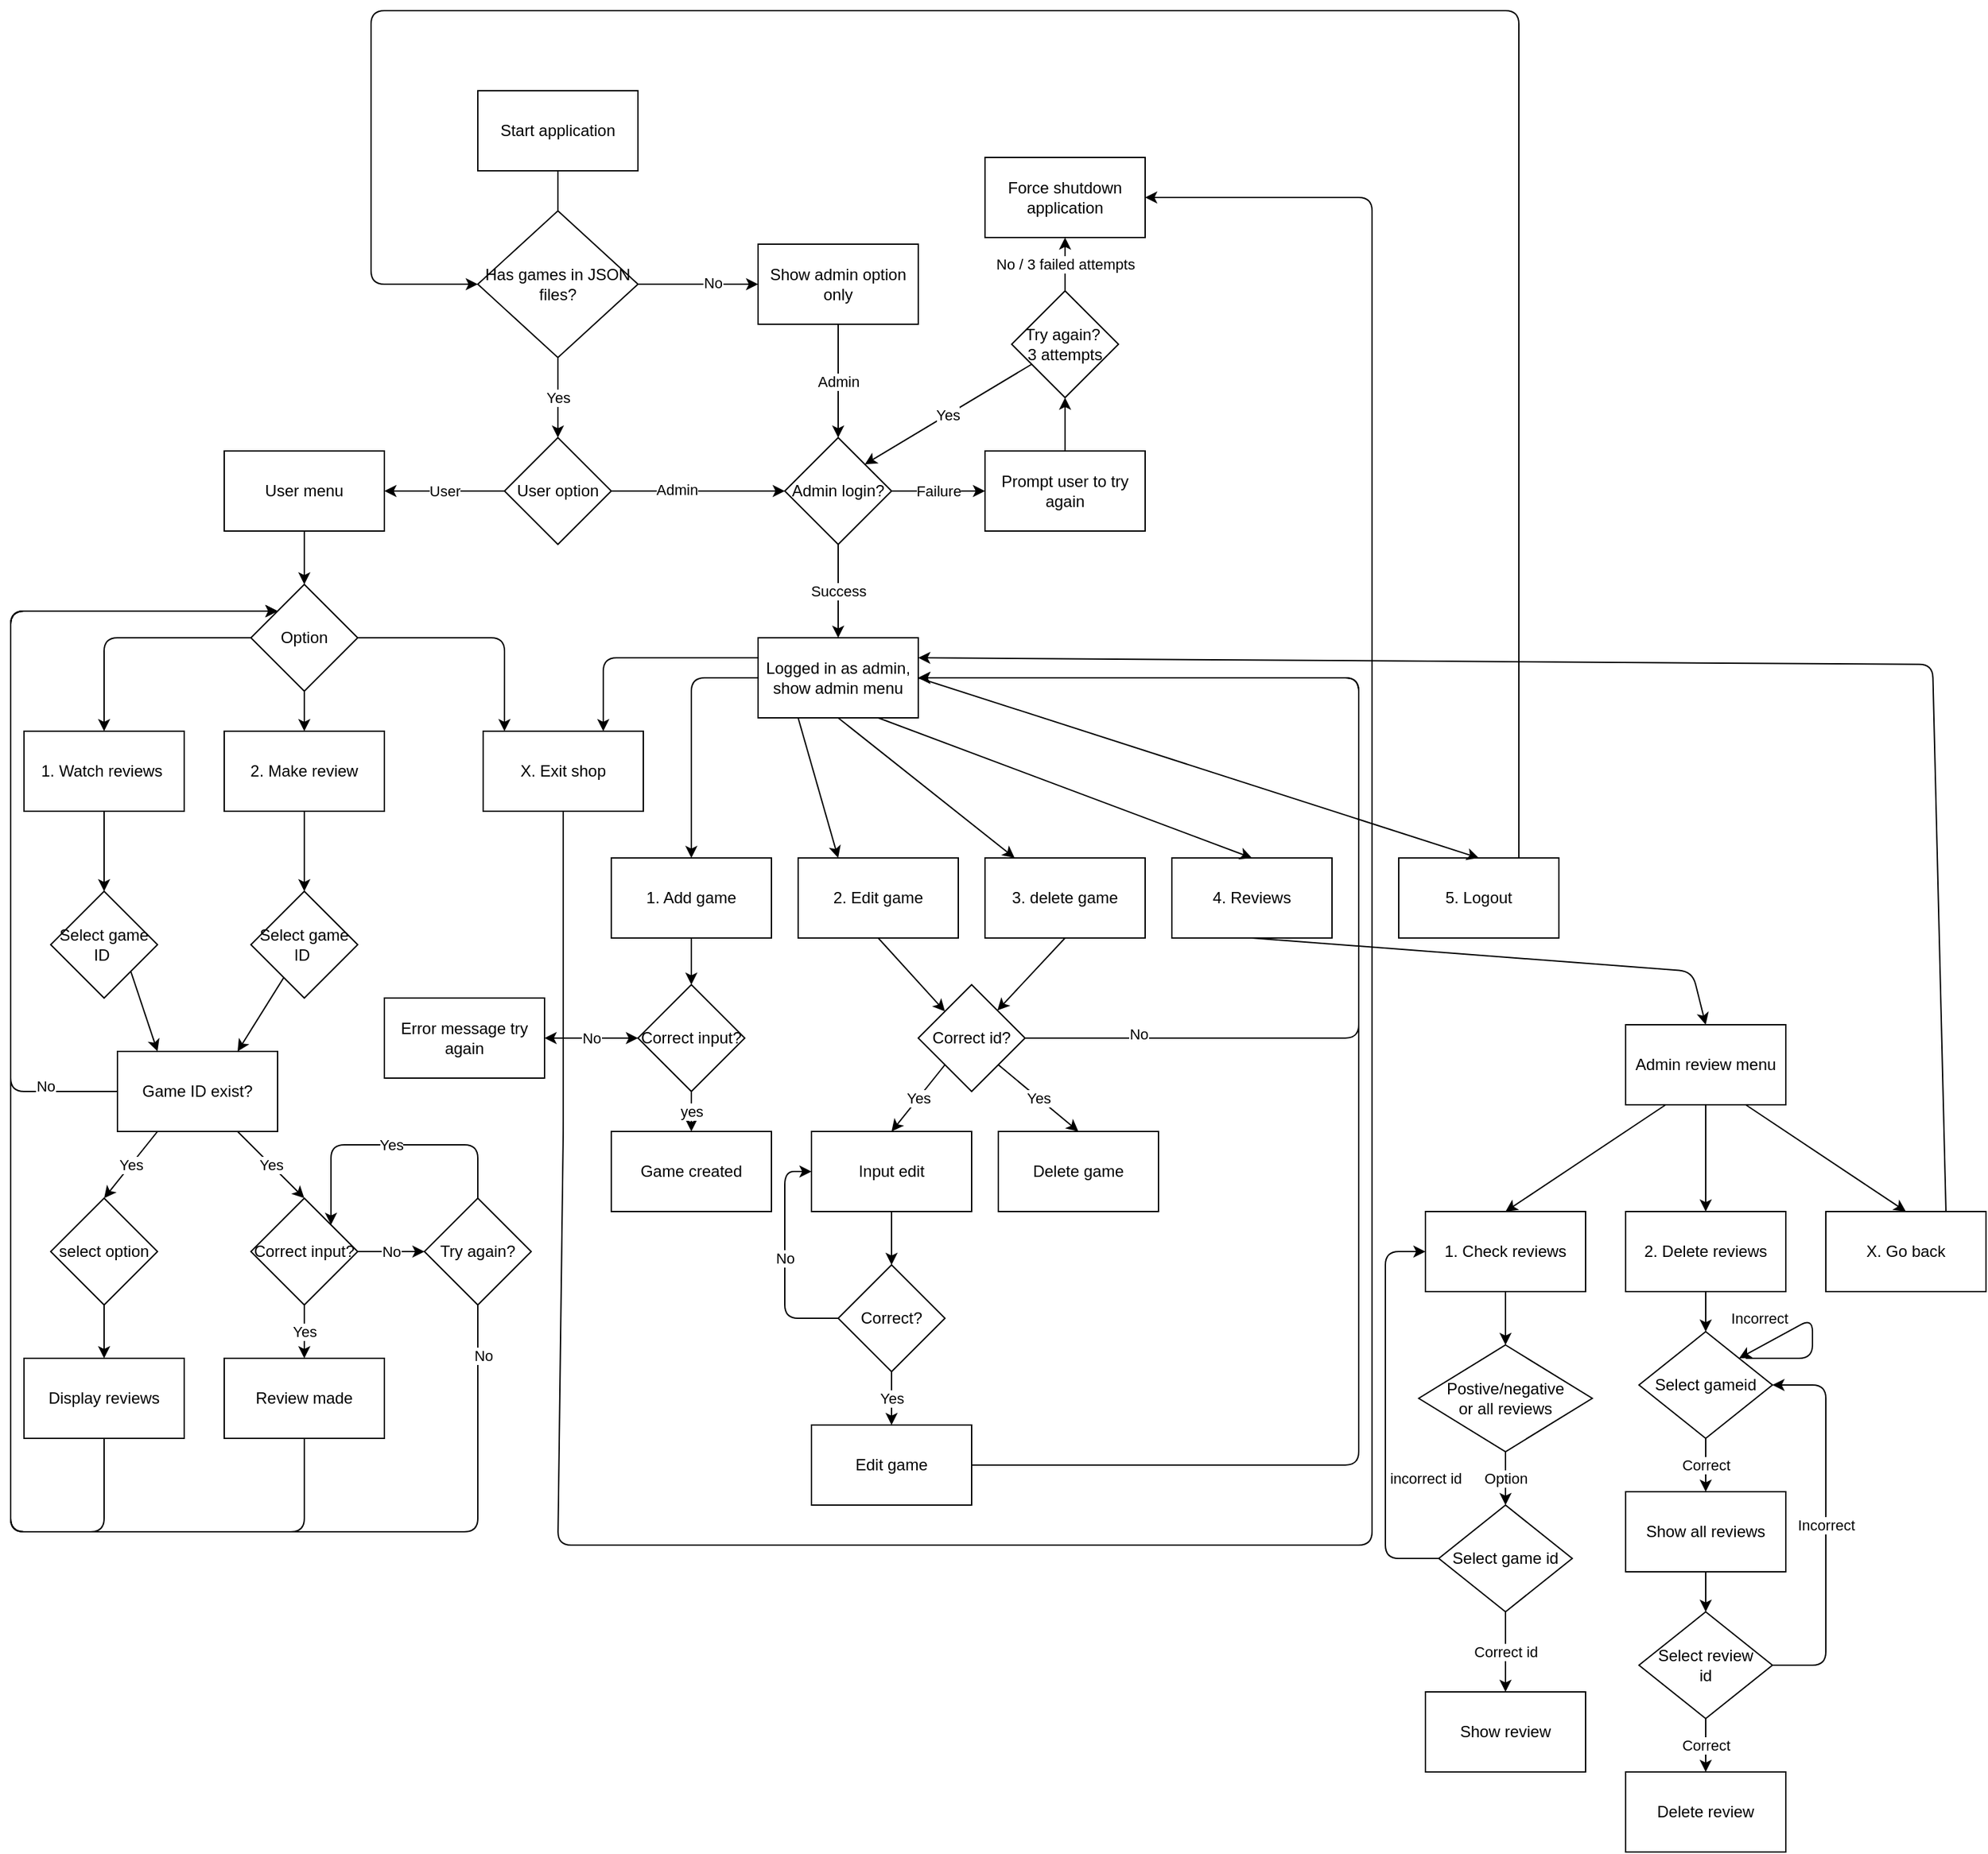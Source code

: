 <mxfile>
    <diagram id="Pl4KB-RFv8G6C4tnX79N" name="Page-1">
        <mxGraphModel dx="3125" dy="2153" grid="1" gridSize="10" guides="1" tooltips="1" connect="1" arrows="1" fold="1" page="1" pageScale="1" pageWidth="827" pageHeight="1169" math="0" shadow="0">
            <root>
                <mxCell id="0"/>
                <mxCell id="1" parent="0"/>
                <mxCell id="2" value="Start application" style="rounded=0;whiteSpace=wrap;html=1;" vertex="1" parent="1">
                    <mxGeometry x="350" y="10" width="120" height="60" as="geometry"/>
                </mxCell>
                <mxCell id="11" value="Yes" style="edgeStyle=none;html=1;entryX=0.5;entryY=0;entryDx=0;entryDy=0;" edge="1" parent="1" source="3" target="34">
                    <mxGeometry relative="1" as="geometry">
                        <mxPoint x="410" y="280" as="targetPoint"/>
                    </mxGeometry>
                </mxCell>
                <mxCell id="12" value="" style="edgeStyle=none;html=1;" edge="1" parent="1" source="3" target="8">
                    <mxGeometry relative="1" as="geometry"/>
                </mxCell>
                <mxCell id="13" value="No" style="edgeLabel;html=1;align=center;verticalAlign=middle;resizable=0;points=[];" vertex="1" connectable="0" parent="12">
                    <mxGeometry x="0.244" y="1" relative="1" as="geometry">
                        <mxPoint as="offset"/>
                    </mxGeometry>
                </mxCell>
                <mxCell id="3" value="Has games in JSON files?" style="rhombus;whiteSpace=wrap;html=1;" vertex="1" parent="1">
                    <mxGeometry x="350" y="100" width="120" height="110" as="geometry"/>
                </mxCell>
                <mxCell id="4" value="" style="endArrow=none;html=1;entryX=0.5;entryY=1;entryDx=0;entryDy=0;exitX=0.5;exitY=0;exitDx=0;exitDy=0;" edge="1" parent="1" source="3" target="2">
                    <mxGeometry width="50" height="50" relative="1" as="geometry">
                        <mxPoint x="390" y="220" as="sourcePoint"/>
                        <mxPoint x="440" y="170" as="targetPoint"/>
                    </mxGeometry>
                </mxCell>
                <mxCell id="29" value="" style="edgeStyle=none;html=1;" edge="1" parent="1" source="6" target="28">
                    <mxGeometry relative="1" as="geometry"/>
                </mxCell>
                <mxCell id="6" value="User menu" style="rounded=0;whiteSpace=wrap;html=1;" vertex="1" parent="1">
                    <mxGeometry x="160" y="280" width="120" height="60" as="geometry"/>
                </mxCell>
                <mxCell id="16" value="" style="edgeStyle=none;html=1;exitX=1;exitY=0.5;exitDx=0;exitDy=0;" edge="1" parent="1" source="34" target="14">
                    <mxGeometry relative="1" as="geometry">
                        <mxPoint x="470" y="310" as="sourcePoint"/>
                    </mxGeometry>
                </mxCell>
                <mxCell id="17" value="Admin" style="edgeLabel;html=1;align=center;verticalAlign=middle;resizable=0;points=[];" vertex="1" connectable="0" parent="16">
                    <mxGeometry x="-0.255" y="1" relative="1" as="geometry">
                        <mxPoint as="offset"/>
                    </mxGeometry>
                </mxCell>
                <mxCell id="20" value="User" style="edgeStyle=none;html=1;exitX=0;exitY=0.5;exitDx=0;exitDy=0;" edge="1" parent="1" source="34" target="6">
                    <mxGeometry relative="1" as="geometry">
                        <mxPoint x="350" y="310" as="sourcePoint"/>
                    </mxGeometry>
                </mxCell>
                <mxCell id="15" value="Admin" style="edgeStyle=none;html=1;" edge="1" parent="1" source="8" target="14">
                    <mxGeometry relative="1" as="geometry"/>
                </mxCell>
                <mxCell id="8" value="Show admin option only" style="rounded=0;whiteSpace=wrap;html=1;" vertex="1" parent="1">
                    <mxGeometry x="560" y="125" width="120" height="60" as="geometry"/>
                </mxCell>
                <mxCell id="19" value="Success" style="edgeStyle=none;html=1;" edge="1" parent="1" source="14" target="18">
                    <mxGeometry relative="1" as="geometry"/>
                </mxCell>
                <mxCell id="22" value="Failure" style="edgeStyle=none;html=1;" edge="1" parent="1" source="14" target="21">
                    <mxGeometry relative="1" as="geometry"/>
                </mxCell>
                <mxCell id="14" value="Admin login?" style="rhombus;whiteSpace=wrap;html=1;" vertex="1" parent="1">
                    <mxGeometry x="580" y="270" width="80" height="80" as="geometry"/>
                </mxCell>
                <mxCell id="18" value="Logged in as admin, show admin menu" style="rounded=0;whiteSpace=wrap;html=1;" vertex="1" parent="1">
                    <mxGeometry x="560" y="420" width="120" height="60" as="geometry"/>
                </mxCell>
                <mxCell id="24" value="" style="edgeStyle=none;html=1;" edge="1" parent="1" source="21" target="23">
                    <mxGeometry relative="1" as="geometry"/>
                </mxCell>
                <mxCell id="21" value="Prompt user to try again" style="rounded=0;whiteSpace=wrap;html=1;" vertex="1" parent="1">
                    <mxGeometry x="730" y="280" width="120" height="60" as="geometry"/>
                </mxCell>
                <mxCell id="27" value="No / 3 failed attempts" style="edgeStyle=none;html=1;" edge="1" parent="1" source="23" target="26">
                    <mxGeometry relative="1" as="geometry"/>
                </mxCell>
                <mxCell id="23" value="Try again?&amp;nbsp;&lt;br&gt;3 attempts" style="rhombus;whiteSpace=wrap;html=1;" vertex="1" parent="1">
                    <mxGeometry x="750" y="160" width="80" height="80" as="geometry"/>
                </mxCell>
                <mxCell id="25" value="Yes" style="edgeStyle=none;html=1;entryX=1;entryY=0;entryDx=0;entryDy=0;" edge="1" parent="1" source="23" target="14">
                    <mxGeometry relative="1" as="geometry">
                        <mxPoint x="800" y="290" as="sourcePoint"/>
                        <mxPoint x="800" y="250" as="targetPoint"/>
                    </mxGeometry>
                </mxCell>
                <mxCell id="26" value="Force shutdown application" style="rounded=0;whiteSpace=wrap;html=1;" vertex="1" parent="1">
                    <mxGeometry x="730" y="60" width="120" height="60" as="geometry"/>
                </mxCell>
                <mxCell id="35" value="" style="edgeStyle=none;html=1;" edge="1" parent="1" source="28" target="31">
                    <mxGeometry relative="1" as="geometry"/>
                </mxCell>
                <mxCell id="28" value="Option" style="rhombus;whiteSpace=wrap;html=1;" vertex="1" parent="1">
                    <mxGeometry x="180" y="380" width="80" height="80" as="geometry"/>
                </mxCell>
                <mxCell id="30" value="1. Watch reviews&amp;nbsp;" style="rounded=0;whiteSpace=wrap;html=1;" vertex="1" parent="1">
                    <mxGeometry x="10" y="490" width="120" height="60" as="geometry"/>
                </mxCell>
                <mxCell id="31" value="2. Make review" style="rounded=0;whiteSpace=wrap;html=1;" vertex="1" parent="1">
                    <mxGeometry x="160" y="490" width="120" height="60" as="geometry"/>
                </mxCell>
                <mxCell id="32" value="X. Exit shop" style="rounded=0;whiteSpace=wrap;html=1;" vertex="1" parent="1">
                    <mxGeometry x="354" y="490" width="120" height="60" as="geometry"/>
                </mxCell>
                <mxCell id="33" value="" style="edgeStyle=none;html=1;entryX=0.5;entryY=0;entryDx=0;entryDy=0;exitX=0;exitY=0.5;exitDx=0;exitDy=0;" edge="1" parent="1" source="28" target="30">
                    <mxGeometry relative="1" as="geometry">
                        <mxPoint x="230" y="350" as="sourcePoint"/>
                        <mxPoint x="230" y="390" as="targetPoint"/>
                        <Array as="points">
                            <mxPoint x="70" y="420"/>
                        </Array>
                    </mxGeometry>
                </mxCell>
                <mxCell id="34" value="User option" style="rhombus;whiteSpace=wrap;html=1;" vertex="1" parent="1">
                    <mxGeometry x="370" y="270" width="80" height="80" as="geometry"/>
                </mxCell>
                <mxCell id="36" value="" style="endArrow=classic;html=1;exitX=1;exitY=0.5;exitDx=0;exitDy=0;entryX=0.133;entryY=0;entryDx=0;entryDy=0;entryPerimeter=0;" edge="1" parent="1" source="28" target="32">
                    <mxGeometry width="50" height="50" relative="1" as="geometry">
                        <mxPoint x="440" y="380" as="sourcePoint"/>
                        <mxPoint x="490" y="330" as="targetPoint"/>
                        <Array as="points">
                            <mxPoint x="370" y="420"/>
                        </Array>
                    </mxGeometry>
                </mxCell>
                <mxCell id="37" value="" style="endArrow=classic;html=1;exitX=0.5;exitY=1;exitDx=0;exitDy=0;entryX=1;entryY=0.5;entryDx=0;entryDy=0;" edge="1" parent="1" source="32" target="26">
                    <mxGeometry width="50" height="50" relative="1" as="geometry">
                        <mxPoint x="440" y="380" as="sourcePoint"/>
                        <mxPoint x="490" y="330" as="targetPoint"/>
                        <Array as="points">
                            <mxPoint x="414" y="680"/>
                            <mxPoint x="414" y="790"/>
                            <mxPoint x="410" y="1100"/>
                            <mxPoint x="1020" y="1100"/>
                            <mxPoint x="1020" y="800"/>
                            <mxPoint x="1020" y="90"/>
                        </Array>
                    </mxGeometry>
                </mxCell>
                <mxCell id="38" value="Select game ID&amp;nbsp;" style="rhombus;whiteSpace=wrap;html=1;" vertex="1" parent="1">
                    <mxGeometry x="30" y="610" width="80" height="80" as="geometry"/>
                </mxCell>
                <mxCell id="39" value="" style="endArrow=classic;html=1;exitX=0.5;exitY=1;exitDx=0;exitDy=0;entryX=0.5;entryY=0;entryDx=0;entryDy=0;" edge="1" parent="1" source="30" target="38">
                    <mxGeometry width="50" height="50" relative="1" as="geometry">
                        <mxPoint x="440" y="510" as="sourcePoint"/>
                        <mxPoint x="490" y="460" as="targetPoint"/>
                    </mxGeometry>
                </mxCell>
                <mxCell id="40" value="" style="endArrow=classic;html=1;exitX=0.5;exitY=1;exitDx=0;exitDy=0;entryX=0.5;entryY=0;entryDx=0;entryDy=0;" edge="1" parent="1" source="31" target="41">
                    <mxGeometry width="50" height="50" relative="1" as="geometry">
                        <mxPoint x="440" y="510" as="sourcePoint"/>
                        <mxPoint x="220" y="630" as="targetPoint"/>
                    </mxGeometry>
                </mxCell>
                <mxCell id="41" value="Select game ID&amp;nbsp;" style="rhombus;whiteSpace=wrap;html=1;" vertex="1" parent="1">
                    <mxGeometry x="180" y="610" width="80" height="80" as="geometry"/>
                </mxCell>
                <mxCell id="43" value="Game ID exist?" style="rounded=0;whiteSpace=wrap;html=1;" vertex="1" parent="1">
                    <mxGeometry x="80" y="730" width="120" height="60" as="geometry"/>
                </mxCell>
                <mxCell id="44" value="" style="endArrow=classic;html=1;exitX=1;exitY=1;exitDx=0;exitDy=0;entryX=0.25;entryY=0;entryDx=0;entryDy=0;" edge="1" parent="1" source="38" target="43">
                    <mxGeometry width="50" height="50" relative="1" as="geometry">
                        <mxPoint x="360" y="710" as="sourcePoint"/>
                        <mxPoint x="410" y="660" as="targetPoint"/>
                    </mxGeometry>
                </mxCell>
                <mxCell id="45" value="" style="endArrow=classic;html=1;entryX=0.75;entryY=0;entryDx=0;entryDy=0;" edge="1" parent="1" source="41" target="43">
                    <mxGeometry width="50" height="50" relative="1" as="geometry">
                        <mxPoint x="360" y="710" as="sourcePoint"/>
                        <mxPoint x="410" y="660" as="targetPoint"/>
                    </mxGeometry>
                </mxCell>
                <mxCell id="46" value="" style="endArrow=classic;html=1;entryX=0;entryY=0;entryDx=0;entryDy=0;exitX=0;exitY=0.5;exitDx=0;exitDy=0;" edge="1" parent="1" source="43" target="28">
                    <mxGeometry width="50" height="50" relative="1" as="geometry">
                        <mxPoint x="360" y="710" as="sourcePoint"/>
                        <mxPoint x="410" y="660" as="targetPoint"/>
                        <Array as="points">
                            <mxPoint y="760"/>
                            <mxPoint y="400"/>
                        </Array>
                    </mxGeometry>
                </mxCell>
                <mxCell id="47" value="No" style="edgeLabel;html=1;align=center;verticalAlign=middle;resizable=0;points=[];" vertex="1" connectable="0" parent="46">
                    <mxGeometry x="-0.831" y="-4" relative="1" as="geometry">
                        <mxPoint as="offset"/>
                    </mxGeometry>
                </mxCell>
                <mxCell id="48" value="select option" style="rhombus;whiteSpace=wrap;html=1;" vertex="1" parent="1">
                    <mxGeometry x="30" y="840" width="80" height="80" as="geometry"/>
                </mxCell>
                <mxCell id="49" value="Yes" style="endArrow=classic;html=1;entryX=0.5;entryY=0;entryDx=0;entryDy=0;exitX=0.25;exitY=1;exitDx=0;exitDy=0;" edge="1" parent="1" source="43" target="48">
                    <mxGeometry width="50" height="50" relative="1" as="geometry">
                        <mxPoint x="360" y="810" as="sourcePoint"/>
                        <mxPoint x="410" y="760" as="targetPoint"/>
                    </mxGeometry>
                </mxCell>
                <mxCell id="56" value="Yes" style="edgeStyle=none;html=1;" edge="1" parent="1" source="50" target="55">
                    <mxGeometry relative="1" as="geometry"/>
                </mxCell>
                <mxCell id="59" value="No" style="edgeStyle=none;html=1;entryX=0;entryY=0.5;entryDx=0;entryDy=0;" edge="1" parent="1" source="50" target="60">
                    <mxGeometry relative="1" as="geometry">
                        <mxPoint x="320" y="880" as="targetPoint"/>
                    </mxGeometry>
                </mxCell>
                <mxCell id="50" value="Correct input?" style="rhombus;whiteSpace=wrap;html=1;" vertex="1" parent="1">
                    <mxGeometry x="180" y="840" width="80" height="80" as="geometry"/>
                </mxCell>
                <mxCell id="51" value="Yes" style="endArrow=classic;html=1;exitX=0.75;exitY=1;exitDx=0;exitDy=0;entryX=0.5;entryY=0;entryDx=0;entryDy=0;" edge="1" parent="1" source="43" target="50">
                    <mxGeometry width="50" height="50" relative="1" as="geometry">
                        <mxPoint x="360" y="810" as="sourcePoint"/>
                        <mxPoint x="410" y="760" as="targetPoint"/>
                    </mxGeometry>
                </mxCell>
                <mxCell id="52" value="Display reviews" style="rounded=0;whiteSpace=wrap;html=1;" vertex="1" parent="1">
                    <mxGeometry x="10" y="960" width="120" height="60" as="geometry"/>
                </mxCell>
                <mxCell id="53" value="" style="endArrow=classic;html=1;exitX=0.5;exitY=1;exitDx=0;exitDy=0;entryX=0.5;entryY=0;entryDx=0;entryDy=0;" edge="1" parent="1" source="48" target="52">
                    <mxGeometry width="50" height="50" relative="1" as="geometry">
                        <mxPoint x="360" y="800" as="sourcePoint"/>
                        <mxPoint x="410" y="750" as="targetPoint"/>
                    </mxGeometry>
                </mxCell>
                <mxCell id="54" value="" style="endArrow=classic;html=1;entryX=0;entryY=0;entryDx=0;entryDy=0;exitX=0.5;exitY=1;exitDx=0;exitDy=0;" edge="1" parent="1" source="52" target="28">
                    <mxGeometry width="50" height="50" relative="1" as="geometry">
                        <mxPoint x="10" y="990" as="sourcePoint"/>
                        <mxPoint x="410" y="850" as="targetPoint"/>
                        <Array as="points">
                            <mxPoint x="70" y="1090"/>
                            <mxPoint y="1090"/>
                            <mxPoint y="720"/>
                            <mxPoint y="400"/>
                        </Array>
                    </mxGeometry>
                </mxCell>
                <mxCell id="55" value="Review made" style="rounded=0;whiteSpace=wrap;html=1;" vertex="1" parent="1">
                    <mxGeometry x="160" y="960" width="120" height="60" as="geometry"/>
                </mxCell>
                <mxCell id="57" value="" style="endArrow=classic;html=1;exitX=0.5;exitY=1;exitDx=0;exitDy=0;" edge="1" parent="1" source="55">
                    <mxGeometry width="50" height="50" relative="1" as="geometry">
                        <mxPoint x="360" y="810" as="sourcePoint"/>
                        <mxPoint x="200" y="400" as="targetPoint"/>
                        <Array as="points">
                            <mxPoint x="220" y="1090"/>
                            <mxPoint y="1090"/>
                            <mxPoint y="730"/>
                            <mxPoint y="400"/>
                        </Array>
                    </mxGeometry>
                </mxCell>
                <mxCell id="60" value="Try again?" style="rhombus;whiteSpace=wrap;html=1;" vertex="1" parent="1">
                    <mxGeometry x="310" y="840" width="80" height="80" as="geometry"/>
                </mxCell>
                <mxCell id="61" value="" style="endArrow=classic;html=1;entryX=0;entryY=0;entryDx=0;entryDy=0;exitX=0.5;exitY=1;exitDx=0;exitDy=0;" edge="1" parent="1" source="60" target="28">
                    <mxGeometry width="50" height="50" relative="1" as="geometry">
                        <mxPoint x="360" y="810" as="sourcePoint"/>
                        <mxPoint x="410" y="760" as="targetPoint"/>
                        <Array as="points">
                            <mxPoint x="350" y="1090"/>
                            <mxPoint y="1090"/>
                            <mxPoint y="400"/>
                        </Array>
                    </mxGeometry>
                </mxCell>
                <mxCell id="62" value="No" style="edgeLabel;html=1;align=center;verticalAlign=middle;resizable=0;points=[];" vertex="1" connectable="0" parent="61">
                    <mxGeometry x="-0.946" y="4" relative="1" as="geometry">
                        <mxPoint as="offset"/>
                    </mxGeometry>
                </mxCell>
                <mxCell id="63" value="Yes" style="endArrow=classic;html=1;entryX=1;entryY=0;entryDx=0;entryDy=0;exitX=0.5;exitY=0;exitDx=0;exitDy=0;" edge="1" parent="1" source="60" target="50">
                    <mxGeometry width="50" height="50" relative="1" as="geometry">
                        <mxPoint x="360" y="770" as="sourcePoint"/>
                        <mxPoint x="410" y="720" as="targetPoint"/>
                        <Array as="points">
                            <mxPoint x="350" y="800"/>
                            <mxPoint x="240" y="800"/>
                        </Array>
                    </mxGeometry>
                </mxCell>
                <mxCell id="64" value="" style="endArrow=classic;html=1;entryX=0.75;entryY=0;entryDx=0;entryDy=0;exitX=0;exitY=0.25;exitDx=0;exitDy=0;" edge="1" parent="1" source="18" target="32">
                    <mxGeometry width="50" height="50" relative="1" as="geometry">
                        <mxPoint x="360" y="470" as="sourcePoint"/>
                        <mxPoint x="410" y="420" as="targetPoint"/>
                        <Array as="points">
                            <mxPoint x="444" y="435"/>
                        </Array>
                    </mxGeometry>
                </mxCell>
                <mxCell id="73" value="" style="edgeStyle=none;html=1;" edge="1" parent="1" source="65" target="72">
                    <mxGeometry relative="1" as="geometry"/>
                </mxCell>
                <mxCell id="65" value="1. Add game" style="rounded=0;whiteSpace=wrap;html=1;" vertex="1" parent="1">
                    <mxGeometry x="450" y="585" width="120" height="60" as="geometry"/>
                </mxCell>
                <mxCell id="66" value="2. Edit game" style="rounded=0;whiteSpace=wrap;html=1;" vertex="1" parent="1">
                    <mxGeometry x="590" y="585" width="120" height="60" as="geometry"/>
                </mxCell>
                <mxCell id="67" value="3. delete game" style="rounded=0;whiteSpace=wrap;html=1;" vertex="1" parent="1">
                    <mxGeometry x="730" y="585" width="120" height="60" as="geometry"/>
                </mxCell>
                <mxCell id="68" value="4. Reviews" style="rounded=0;whiteSpace=wrap;html=1;" vertex="1" parent="1">
                    <mxGeometry x="870" y="585" width="120" height="60" as="geometry"/>
                </mxCell>
                <mxCell id="69" value="5. Logout" style="rounded=0;whiteSpace=wrap;html=1;" vertex="1" parent="1">
                    <mxGeometry x="1040" y="585" width="120" height="60" as="geometry"/>
                </mxCell>
                <mxCell id="70" value="" style="endArrow=classic;html=1;entryX=0.5;entryY=0;entryDx=0;entryDy=0;exitX=0;exitY=0.5;exitDx=0;exitDy=0;" edge="1" parent="1" source="18" target="65">
                    <mxGeometry width="50" height="50" relative="1" as="geometry">
                        <mxPoint x="550" y="670" as="sourcePoint"/>
                        <mxPoint x="600" y="620" as="targetPoint"/>
                        <Array as="points">
                            <mxPoint x="510" y="450"/>
                        </Array>
                    </mxGeometry>
                </mxCell>
                <mxCell id="75" value="yes" style="edgeStyle=none;html=1;" edge="1" parent="1" source="72" target="74">
                    <mxGeometry relative="1" as="geometry"/>
                </mxCell>
                <mxCell id="72" value="Correct input?" style="rhombus;whiteSpace=wrap;html=1;" vertex="1" parent="1">
                    <mxGeometry x="470" y="680" width="80" height="80" as="geometry"/>
                </mxCell>
                <mxCell id="74" value="Game created" style="rounded=0;whiteSpace=wrap;html=1;" vertex="1" parent="1">
                    <mxGeometry x="450" y="790" width="120" height="60" as="geometry"/>
                </mxCell>
                <mxCell id="77" value="Error message try again" style="rounded=0;whiteSpace=wrap;html=1;" vertex="1" parent="1">
                    <mxGeometry x="280" y="690" width="120" height="60" as="geometry"/>
                </mxCell>
                <mxCell id="80" value="No" style="endArrow=classic;startArrow=classic;html=1;exitX=1;exitY=0.5;exitDx=0;exitDy=0;entryX=0;entryY=0.5;entryDx=0;entryDy=0;" edge="1" parent="1" source="77" target="72">
                    <mxGeometry width="50" height="50" relative="1" as="geometry">
                        <mxPoint x="550" y="670" as="sourcePoint"/>
                        <mxPoint x="600" y="620" as="targetPoint"/>
                    </mxGeometry>
                </mxCell>
                <mxCell id="81" value="Correct id?" style="rhombus;whiteSpace=wrap;html=1;" vertex="1" parent="1">
                    <mxGeometry x="680" y="680" width="80" height="80" as="geometry"/>
                </mxCell>
                <mxCell id="82" value="" style="endArrow=classic;html=1;exitX=0.5;exitY=1;exitDx=0;exitDy=0;entryX=0;entryY=0;entryDx=0;entryDy=0;" edge="1" parent="1" source="66" target="81">
                    <mxGeometry width="50" height="50" relative="1" as="geometry">
                        <mxPoint x="550" y="770" as="sourcePoint"/>
                        <mxPoint x="600" y="720" as="targetPoint"/>
                    </mxGeometry>
                </mxCell>
                <mxCell id="83" value="" style="endArrow=classic;html=1;exitX=0.5;exitY=1;exitDx=0;exitDy=0;" edge="1" parent="1" source="67" target="81">
                    <mxGeometry width="50" height="50" relative="1" as="geometry">
                        <mxPoint x="550" y="770" as="sourcePoint"/>
                        <mxPoint x="600" y="720" as="targetPoint"/>
                    </mxGeometry>
                </mxCell>
                <mxCell id="84" value="Input edit" style="rounded=0;whiteSpace=wrap;html=1;" vertex="1" parent="1">
                    <mxGeometry x="600" y="790" width="120" height="60" as="geometry"/>
                </mxCell>
                <mxCell id="86" value="" style="endArrow=classic;html=1;exitX=0.25;exitY=1;exitDx=0;exitDy=0;entryX=0.25;entryY=0;entryDx=0;entryDy=0;" edge="1" parent="1" source="18" target="66">
                    <mxGeometry width="50" height="50" relative="1" as="geometry">
                        <mxPoint x="550" y="670" as="sourcePoint"/>
                        <mxPoint x="600" y="620" as="targetPoint"/>
                    </mxGeometry>
                </mxCell>
                <mxCell id="87" value="" style="endArrow=classic;html=1;exitX=0.5;exitY=1;exitDx=0;exitDy=0;" edge="1" parent="1" source="18" target="67">
                    <mxGeometry width="50" height="50" relative="1" as="geometry">
                        <mxPoint x="550" y="670" as="sourcePoint"/>
                        <mxPoint x="600" y="620" as="targetPoint"/>
                    </mxGeometry>
                </mxCell>
                <mxCell id="88" value="" style="endArrow=classic;html=1;exitX=0.75;exitY=1;exitDx=0;exitDy=0;entryX=0.5;entryY=0;entryDx=0;entryDy=0;" edge="1" parent="1" source="18" target="68">
                    <mxGeometry width="50" height="50" relative="1" as="geometry">
                        <mxPoint x="550" y="570" as="sourcePoint"/>
                        <mxPoint x="600" y="520" as="targetPoint"/>
                    </mxGeometry>
                </mxCell>
                <mxCell id="89" value="Yes" style="endArrow=classic;html=1;entryX=0.5;entryY=0;entryDx=0;entryDy=0;exitX=0;exitY=1;exitDx=0;exitDy=0;" edge="1" parent="1" source="81" target="84">
                    <mxGeometry width="50" height="50" relative="1" as="geometry">
                        <mxPoint x="550" y="770" as="sourcePoint"/>
                        <mxPoint x="600" y="720" as="targetPoint"/>
                    </mxGeometry>
                </mxCell>
                <mxCell id="90" value="Delete game" style="rounded=0;whiteSpace=wrap;html=1;" vertex="1" parent="1">
                    <mxGeometry x="740" y="790" width="120" height="60" as="geometry"/>
                </mxCell>
                <mxCell id="91" value="Yes" style="endArrow=classic;html=1;entryX=0.5;entryY=0;entryDx=0;entryDy=0;exitX=1;exitY=1;exitDx=0;exitDy=0;" edge="1" parent="1" source="81" target="90">
                    <mxGeometry width="50" height="50" relative="1" as="geometry">
                        <mxPoint x="550" y="770" as="sourcePoint"/>
                        <mxPoint x="600" y="720" as="targetPoint"/>
                    </mxGeometry>
                </mxCell>
                <mxCell id="92" value="" style="endArrow=classic;html=1;exitX=1;exitY=0.5;exitDx=0;exitDy=0;entryX=0.5;entryY=0;entryDx=0;entryDy=0;" edge="1" parent="1" source="18" target="69">
                    <mxGeometry width="50" height="50" relative="1" as="geometry">
                        <mxPoint x="550" y="670" as="sourcePoint"/>
                        <mxPoint x="600" y="620" as="targetPoint"/>
                    </mxGeometry>
                </mxCell>
                <mxCell id="93" value="" style="endArrow=classic;html=1;exitX=0.75;exitY=0;exitDx=0;exitDy=0;entryX=0;entryY=0.5;entryDx=0;entryDy=0;" edge="1" parent="1" source="69" target="3">
                    <mxGeometry width="50" height="50" relative="1" as="geometry">
                        <mxPoint x="550" y="470" as="sourcePoint"/>
                        <mxPoint x="600" y="420" as="targetPoint"/>
                        <Array as="points">
                            <mxPoint x="1130" y="-50"/>
                            <mxPoint x="270" y="-50"/>
                            <mxPoint x="270" y="155"/>
                        </Array>
                    </mxGeometry>
                </mxCell>
                <mxCell id="94" value="Correct?" style="rhombus;whiteSpace=wrap;html=1;" vertex="1" parent="1">
                    <mxGeometry x="620" y="890" width="80" height="80" as="geometry"/>
                </mxCell>
                <mxCell id="95" value="" style="endArrow=classic;html=1;entryX=0.5;entryY=0;entryDx=0;entryDy=0;exitX=0.5;exitY=1;exitDx=0;exitDy=0;" edge="1" parent="1" source="84" target="94">
                    <mxGeometry width="50" height="50" relative="1" as="geometry">
                        <mxPoint x="550" y="740" as="sourcePoint"/>
                        <mxPoint x="600" y="690" as="targetPoint"/>
                    </mxGeometry>
                </mxCell>
                <mxCell id="96" value="Edit game" style="rounded=0;whiteSpace=wrap;html=1;" vertex="1" parent="1">
                    <mxGeometry x="600" y="1010" width="120" height="60" as="geometry"/>
                </mxCell>
                <mxCell id="97" value="Yes" style="endArrow=classic;html=1;entryX=0.5;entryY=0;entryDx=0;entryDy=0;" edge="1" parent="1" source="94" target="96">
                    <mxGeometry width="50" height="50" relative="1" as="geometry">
                        <mxPoint x="550" y="740" as="sourcePoint"/>
                        <mxPoint x="600" y="690" as="targetPoint"/>
                    </mxGeometry>
                </mxCell>
                <mxCell id="98" value="No" style="endArrow=classic;html=1;entryX=0;entryY=0.5;entryDx=0;entryDy=0;exitX=0;exitY=0.5;exitDx=0;exitDy=0;" edge="1" parent="1" source="94" target="84">
                    <mxGeometry width="50" height="50" relative="1" as="geometry">
                        <mxPoint x="550" y="740" as="sourcePoint"/>
                        <mxPoint x="600" y="690" as="targetPoint"/>
                        <Array as="points">
                            <mxPoint x="580" y="930"/>
                            <mxPoint x="580" y="820"/>
                        </Array>
                    </mxGeometry>
                </mxCell>
                <mxCell id="99" value="" style="endArrow=classic;html=1;exitX=1;exitY=0.5;exitDx=0;exitDy=0;entryX=1;entryY=0.5;entryDx=0;entryDy=0;" edge="1" parent="1" source="96" target="18">
                    <mxGeometry width="50" height="50" relative="1" as="geometry">
                        <mxPoint x="550" y="840" as="sourcePoint"/>
                        <mxPoint x="600" y="790" as="targetPoint"/>
                        <Array as="points">
                            <mxPoint x="1010" y="1040"/>
                            <mxPoint x="1010" y="450"/>
                        </Array>
                    </mxGeometry>
                </mxCell>
                <mxCell id="100" value="" style="endArrow=classic;html=1;exitX=1;exitY=0.5;exitDx=0;exitDy=0;entryX=1;entryY=0.5;entryDx=0;entryDy=0;" edge="1" parent="1" source="81" target="18">
                    <mxGeometry width="50" height="50" relative="1" as="geometry">
                        <mxPoint x="550" y="740" as="sourcePoint"/>
                        <mxPoint x="600" y="690" as="targetPoint"/>
                        <Array as="points">
                            <mxPoint x="1010" y="720"/>
                            <mxPoint x="1010" y="450"/>
                        </Array>
                        <mxPoint as="offset"/>
                    </mxGeometry>
                </mxCell>
                <mxCell id="101" value="No" style="edgeLabel;html=1;align=center;verticalAlign=middle;resizable=0;points=[];" vertex="1" connectable="0" parent="100">
                    <mxGeometry x="-0.8" y="3" relative="1" as="geometry">
                        <mxPoint as="offset"/>
                    </mxGeometry>
                </mxCell>
                <mxCell id="108" value="" style="edgeStyle=none;html=1;" edge="1" parent="1" source="103" target="106">
                    <mxGeometry relative="1" as="geometry"/>
                </mxCell>
                <mxCell id="103" value="Admin review menu" style="rounded=0;whiteSpace=wrap;html=1;" vertex="1" parent="1">
                    <mxGeometry x="1210" y="710" width="120" height="60" as="geometry"/>
                </mxCell>
                <mxCell id="104" value="" style="endArrow=classic;html=1;exitX=0.5;exitY=1;exitDx=0;exitDy=0;entryX=0.5;entryY=0;entryDx=0;entryDy=0;" edge="1" parent="1" source="68" target="103">
                    <mxGeometry width="50" height="50" relative="1" as="geometry">
                        <mxPoint x="900" y="740" as="sourcePoint"/>
                        <mxPoint x="950" y="690" as="targetPoint"/>
                        <Array as="points">
                            <mxPoint x="1260" y="670"/>
                        </Array>
                    </mxGeometry>
                </mxCell>
                <mxCell id="114" value="" style="edgeStyle=none;html=1;" edge="1" parent="1" source="105" target="112">
                    <mxGeometry relative="1" as="geometry"/>
                </mxCell>
                <mxCell id="105" value="1. Check reviews" style="rounded=0;whiteSpace=wrap;html=1;" vertex="1" parent="1">
                    <mxGeometry x="1060" y="850" width="120" height="60" as="geometry"/>
                </mxCell>
                <mxCell id="122" value="" style="edgeStyle=none;html=1;" edge="1" parent="1" source="106" target="121">
                    <mxGeometry relative="1" as="geometry"/>
                </mxCell>
                <mxCell id="106" value="2. Delete reviews" style="rounded=0;whiteSpace=wrap;html=1;" vertex="1" parent="1">
                    <mxGeometry x="1210" y="850" width="120" height="60" as="geometry"/>
                </mxCell>
                <mxCell id="107" value="X. Go back" style="rounded=0;whiteSpace=wrap;html=1;" vertex="1" parent="1">
                    <mxGeometry x="1360" y="850" width="120" height="60" as="geometry"/>
                </mxCell>
                <mxCell id="109" value="" style="edgeStyle=none;html=1;exitX=0.75;exitY=1;exitDx=0;exitDy=0;entryX=0.5;entryY=0;entryDx=0;entryDy=0;" edge="1" parent="1" source="103" target="107">
                    <mxGeometry relative="1" as="geometry">
                        <mxPoint x="1280" y="780" as="sourcePoint"/>
                        <mxPoint x="1280" y="860" as="targetPoint"/>
                    </mxGeometry>
                </mxCell>
                <mxCell id="110" value="" style="edgeStyle=none;html=1;exitX=0.25;exitY=1;exitDx=0;exitDy=0;entryX=0.5;entryY=0;entryDx=0;entryDy=0;" edge="1" parent="1" source="103" target="105">
                    <mxGeometry relative="1" as="geometry">
                        <mxPoint x="1290" y="790" as="sourcePoint"/>
                        <mxPoint x="1290" y="870" as="targetPoint"/>
                    </mxGeometry>
                </mxCell>
                <mxCell id="116" value="Option" style="edgeStyle=none;html=1;entryX=0.5;entryY=0;entryDx=0;entryDy=0;" edge="1" parent="1" source="112" target="117">
                    <mxGeometry relative="1" as="geometry">
                        <mxPoint x="1120" y="1070" as="targetPoint"/>
                    </mxGeometry>
                </mxCell>
                <mxCell id="112" value="Postive/negative&lt;br&gt;or all reviews" style="rhombus;whiteSpace=wrap;html=1;" vertex="1" parent="1">
                    <mxGeometry x="1055" y="950" width="130" height="80" as="geometry"/>
                </mxCell>
                <mxCell id="119" value="Correct id" style="edgeStyle=none;html=1;" edge="1" parent="1" source="117" target="118">
                    <mxGeometry relative="1" as="geometry"/>
                </mxCell>
                <mxCell id="117" value="Select game id" style="rhombus;whiteSpace=wrap;html=1;" vertex="1" parent="1">
                    <mxGeometry x="1070" y="1070" width="100" height="80" as="geometry"/>
                </mxCell>
                <mxCell id="118" value="Show review" style="rounded=0;whiteSpace=wrap;html=1;" vertex="1" parent="1">
                    <mxGeometry x="1060" y="1210" width="120" height="60" as="geometry"/>
                </mxCell>
                <mxCell id="120" value="incorrect id" style="endArrow=classic;html=1;exitX=0;exitY=0.5;exitDx=0;exitDy=0;entryX=0;entryY=0.5;entryDx=0;entryDy=0;" edge="1" parent="1" source="117" target="105">
                    <mxGeometry x="-0.333" y="-30" width="50" height="50" relative="1" as="geometry">
                        <mxPoint x="1390" y="1030" as="sourcePoint"/>
                        <mxPoint x="1440" y="980" as="targetPoint"/>
                        <Array as="points">
                            <mxPoint x="1030" y="1110"/>
                            <mxPoint x="1030" y="880"/>
                        </Array>
                        <mxPoint as="offset"/>
                    </mxGeometry>
                </mxCell>
                <mxCell id="124" value="Correct" style="edgeStyle=none;html=1;" edge="1" parent="1" source="121" target="123">
                    <mxGeometry relative="1" as="geometry"/>
                </mxCell>
                <mxCell id="121" value="Select gameid" style="rhombus;whiteSpace=wrap;html=1;" vertex="1" parent="1">
                    <mxGeometry x="1220" y="940" width="100" height="80" as="geometry"/>
                </mxCell>
                <mxCell id="126" value="" style="edgeStyle=none;html=1;" edge="1" parent="1" source="123" target="125">
                    <mxGeometry relative="1" as="geometry"/>
                </mxCell>
                <mxCell id="123" value="Show all reviews" style="rounded=0;whiteSpace=wrap;html=1;" vertex="1" parent="1">
                    <mxGeometry x="1210" y="1060" width="120" height="60" as="geometry"/>
                </mxCell>
                <mxCell id="129" value="Correct" style="edgeStyle=none;html=1;" edge="1" parent="1" source="125" target="128">
                    <mxGeometry relative="1" as="geometry"/>
                </mxCell>
                <mxCell id="125" value="Select review&lt;br&gt;id" style="rhombus;whiteSpace=wrap;html=1;" vertex="1" parent="1">
                    <mxGeometry x="1220" y="1150" width="100" height="80" as="geometry"/>
                </mxCell>
                <mxCell id="128" value="Delete review" style="rounded=0;whiteSpace=wrap;html=1;" vertex="1" parent="1">
                    <mxGeometry x="1210" y="1270" width="120" height="60" as="geometry"/>
                </mxCell>
                <mxCell id="130" value="" style="endArrow=classic;html=1;entryX=1;entryY=0;entryDx=0;entryDy=0;" edge="1" parent="1" target="121">
                    <mxGeometry width="50" height="50" relative="1" as="geometry">
                        <mxPoint x="1300" y="960" as="sourcePoint"/>
                        <mxPoint x="1440" y="970" as="targetPoint"/>
                        <Array as="points">
                            <mxPoint x="1350" y="960"/>
                            <mxPoint x="1350" y="930"/>
                        </Array>
                    </mxGeometry>
                </mxCell>
                <mxCell id="131" value="Incorrect" style="edgeLabel;html=1;align=center;verticalAlign=middle;resizable=0;points=[];" vertex="1" connectable="0" parent="130">
                    <mxGeometry x="-0.141" y="-4" relative="1" as="geometry">
                        <mxPoint x="-44" y="-19" as="offset"/>
                    </mxGeometry>
                </mxCell>
                <mxCell id="132" value="Incorrect" style="endArrow=classic;html=1;exitX=1;exitY=0.5;exitDx=0;exitDy=0;entryX=1;entryY=0.5;entryDx=0;entryDy=0;" edge="1" parent="1" source="125" target="121">
                    <mxGeometry width="50" height="50" relative="1" as="geometry">
                        <mxPoint x="1390" y="1020" as="sourcePoint"/>
                        <mxPoint x="1440" y="970" as="targetPoint"/>
                        <Array as="points">
                            <mxPoint x="1360" y="1190"/>
                            <mxPoint x="1360" y="980"/>
                        </Array>
                    </mxGeometry>
                </mxCell>
                <mxCell id="133" value="" style="endArrow=classic;html=1;exitX=0.75;exitY=0;exitDx=0;exitDy=0;entryX=1;entryY=0.25;entryDx=0;entryDy=0;" edge="1" parent="1" source="107" target="18">
                    <mxGeometry width="50" height="50" relative="1" as="geometry">
                        <mxPoint x="1390" y="820" as="sourcePoint"/>
                        <mxPoint x="1440" y="770" as="targetPoint"/>
                        <Array as="points">
                            <mxPoint x="1440" y="440"/>
                        </Array>
                    </mxGeometry>
                </mxCell>
            </root>
        </mxGraphModel>
    </diagram>
</mxfile>